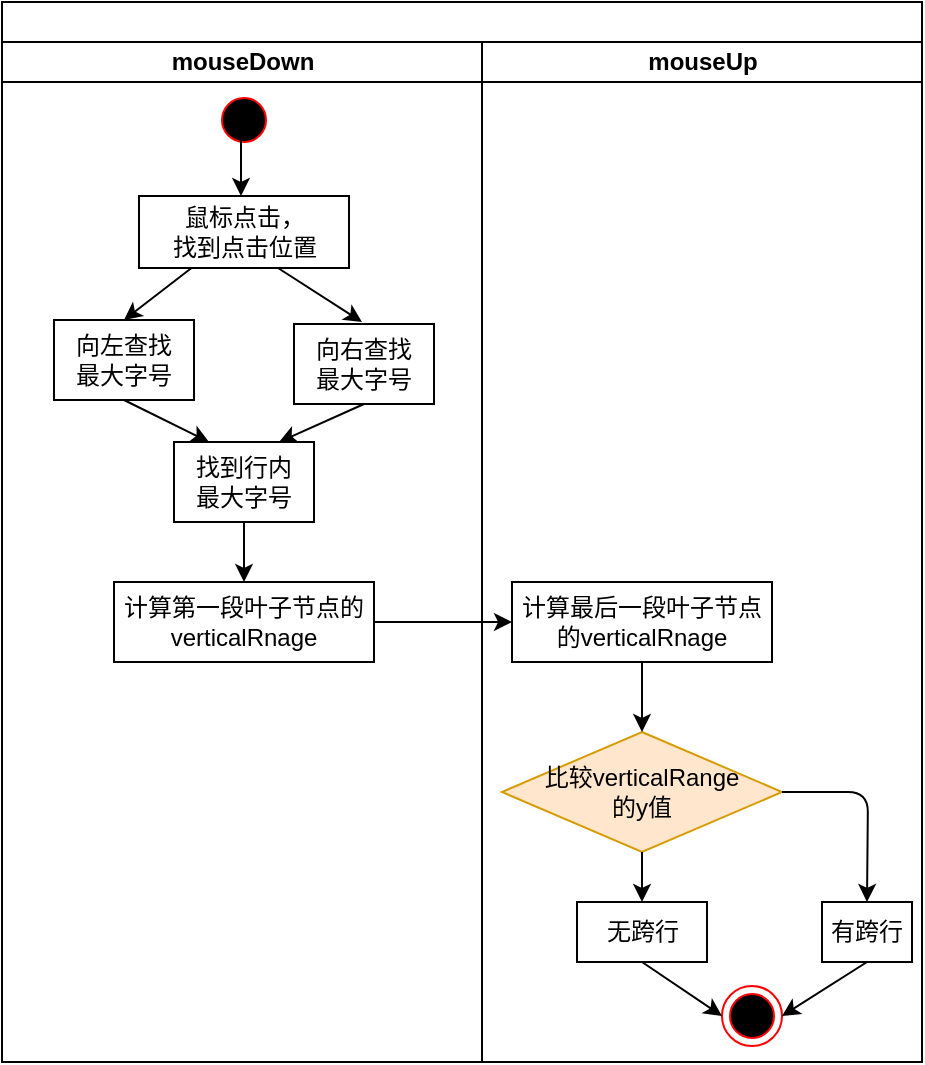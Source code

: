 <mxfile version="14.2.9" type="github"><diagram name="Page-1" id="74e2e168-ea6b-b213-b513-2b3c1d86103e"><mxGraphModel dx="2046" dy="613" grid="1" gridSize="10" guides="1" tooltips="1" connect="1" arrows="1" fold="1" page="1" pageScale="1" pageWidth="1100" pageHeight="850" background="#ffffff" math="0" shadow="0"><root><mxCell id="0"/><mxCell id="1" parent="0"/><mxCell id="77e6c97f196da883-1" value="" style="swimlane;html=1;childLayout=stackLayout;startSize=20;rounded=0;shadow=0;labelBackgroundColor=none;strokeWidth=1;fontFamily=Verdana;fontSize=8;align=center;" parent="1" vertex="1"><mxGeometry x="-100" y="60" width="460" height="530" as="geometry"><mxRectangle x="-100" y="60" width="50" height="40" as="alternateBounds"/></mxGeometry></mxCell><mxCell id="77e6c97f196da883-2" value="mouseDown" style="swimlane;html=1;startSize=20;" parent="77e6c97f196da883-1" vertex="1"><mxGeometry y="20" width="240" height="510" as="geometry"/></mxCell><mxCell id="PQoSDD-P5ObZzlgW1D2J-2" value="" style="ellipse;html=1;shape=startState;fillColor=#000000;strokeColor=#ff0000;" vertex="1" parent="77e6c97f196da883-2"><mxGeometry x="106" y="24" width="30" height="30" as="geometry"/></mxCell><mxCell id="PQoSDD-P5ObZzlgW1D2J-5" value="鼠标点击，&lt;br&gt;找到点击位置" style="rounded=0;whiteSpace=wrap;html=1;" vertex="1" parent="77e6c97f196da883-2"><mxGeometry x="68.5" y="77" width="105" height="36" as="geometry"/></mxCell><mxCell id="PQoSDD-P5ObZzlgW1D2J-7" value="向左查找&lt;br&gt;最大字号" style="rounded=0;whiteSpace=wrap;html=1;" vertex="1" parent="77e6c97f196da883-2"><mxGeometry x="26" y="139" width="70" height="40" as="geometry"/></mxCell><mxCell id="PQoSDD-P5ObZzlgW1D2J-8" value="向右查找&lt;br&gt;最大字号" style="rounded=0;whiteSpace=wrap;html=1;" vertex="1" parent="77e6c97f196da883-2"><mxGeometry x="146" y="141" width="70" height="40" as="geometry"/></mxCell><mxCell id="PQoSDD-P5ObZzlgW1D2J-9" value="找到行内&lt;br&gt;最大字号" style="rounded=0;whiteSpace=wrap;html=1;" vertex="1" parent="77e6c97f196da883-2"><mxGeometry x="86" y="200" width="70" height="40" as="geometry"/></mxCell><mxCell id="PQoSDD-P5ObZzlgW1D2J-19" value="计算第一段叶子节点的verticalRnage" style="rounded=0;whiteSpace=wrap;html=1;" vertex="1" parent="77e6c97f196da883-2"><mxGeometry x="56" y="270" width="130" height="40" as="geometry"/></mxCell><mxCell id="PQoSDD-P5ObZzlgW1D2J-32" value="" style="endArrow=classic;html=1;" edge="1" parent="77e6c97f196da883-2"><mxGeometry width="50" height="50" relative="1" as="geometry"><mxPoint x="119.5" y="47" as="sourcePoint"/><mxPoint x="119.5" y="77" as="targetPoint"/></mxGeometry></mxCell><mxCell id="PQoSDD-P5ObZzlgW1D2J-34" value="" style="endArrow=classic;html=1;exitX=0.25;exitY=1;exitDx=0;exitDy=0;entryX=0.5;entryY=0;entryDx=0;entryDy=0;" edge="1" parent="77e6c97f196da883-2" source="PQoSDD-P5ObZzlgW1D2J-5" target="PQoSDD-P5ObZzlgW1D2J-7"><mxGeometry width="50" height="50" relative="1" as="geometry"><mxPoint x="180" y="260" as="sourcePoint"/><mxPoint x="230" y="210" as="targetPoint"/></mxGeometry></mxCell><mxCell id="PQoSDD-P5ObZzlgW1D2J-35" value="" style="endArrow=classic;html=1;exitX=0.5;exitY=1;exitDx=0;exitDy=0;entryX=0.25;entryY=0;entryDx=0;entryDy=0;" edge="1" parent="77e6c97f196da883-2" source="PQoSDD-P5ObZzlgW1D2J-7" target="PQoSDD-P5ObZzlgW1D2J-9"><mxGeometry width="50" height="50" relative="1" as="geometry"><mxPoint x="180" y="260" as="sourcePoint"/><mxPoint x="230" y="210" as="targetPoint"/></mxGeometry></mxCell><mxCell id="PQoSDD-P5ObZzlgW1D2J-36" value="" style="endArrow=classic;html=1;exitX=0.5;exitY=1;exitDx=0;exitDy=0;entryX=0.75;entryY=0;entryDx=0;entryDy=0;" edge="1" parent="77e6c97f196da883-2" source="PQoSDD-P5ObZzlgW1D2J-8" target="PQoSDD-P5ObZzlgW1D2J-9"><mxGeometry width="50" height="50" relative="1" as="geometry"><mxPoint x="180" y="260" as="sourcePoint"/><mxPoint x="230" y="210" as="targetPoint"/></mxGeometry></mxCell><mxCell id="PQoSDD-P5ObZzlgW1D2J-37" value="" style="endArrow=classic;html=1;exitX=0.5;exitY=1;exitDx=0;exitDy=0;entryX=0.5;entryY=0;entryDx=0;entryDy=0;" edge="1" parent="77e6c97f196da883-2" source="PQoSDD-P5ObZzlgW1D2J-9" target="PQoSDD-P5ObZzlgW1D2J-19"><mxGeometry width="50" height="50" relative="1" as="geometry"><mxPoint x="180" y="260" as="sourcePoint"/><mxPoint x="230" y="210" as="targetPoint"/></mxGeometry></mxCell><mxCell id="77e6c97f196da883-3" value="mouseUp" style="swimlane;html=1;startSize=20;" parent="77e6c97f196da883-1" vertex="1"><mxGeometry x="240" y="20" width="220" height="510" as="geometry"/></mxCell><mxCell id="PQoSDD-P5ObZzlgW1D2J-20" value="计算最后一段叶子节点的verticalRnage" style="rounded=0;whiteSpace=wrap;html=1;" vertex="1" parent="77e6c97f196da883-3"><mxGeometry x="15" y="270" width="130" height="40" as="geometry"/></mxCell><mxCell id="PQoSDD-P5ObZzlgW1D2J-23" value="&lt;span&gt;比较verticalRange&lt;br&gt;的y值&lt;/span&gt;" style="rhombus;whiteSpace=wrap;html=1;fillColor=#ffe6cc;strokeColor=#d79b00;" vertex="1" parent="77e6c97f196da883-3"><mxGeometry x="10" y="345" width="140" height="60" as="geometry"/></mxCell><mxCell id="PQoSDD-P5ObZzlgW1D2J-24" value="有跨行" style="rounded=0;whiteSpace=wrap;html=1;" vertex="1" parent="77e6c97f196da883-3"><mxGeometry x="170" y="430" width="45" height="30" as="geometry"/></mxCell><mxCell id="PQoSDD-P5ObZzlgW1D2J-25" value="无跨行" style="rounded=0;whiteSpace=wrap;html=1;" vertex="1" parent="77e6c97f196da883-3"><mxGeometry x="47.5" y="430" width="65" height="30" as="geometry"/></mxCell><mxCell id="PQoSDD-P5ObZzlgW1D2J-27" value="" style="ellipse;html=1;shape=endState;fillColor=#000000;strokeColor=#ff0000;" vertex="1" parent="77e6c97f196da883-3"><mxGeometry x="120" y="472" width="30" height="30" as="geometry"/></mxCell><mxCell id="PQoSDD-P5ObZzlgW1D2J-39" value="" style="endArrow=classic;html=1;exitX=0.5;exitY=1;exitDx=0;exitDy=0;" edge="1" parent="77e6c97f196da883-3" source="PQoSDD-P5ObZzlgW1D2J-20" target="PQoSDD-P5ObZzlgW1D2J-23"><mxGeometry width="50" height="50" relative="1" as="geometry"><mxPoint x="-60" y="260" as="sourcePoint"/><mxPoint x="-10" y="210" as="targetPoint"/></mxGeometry></mxCell><mxCell id="PQoSDD-P5ObZzlgW1D2J-42" value="" style="endArrow=classic;html=1;entryX=0.5;entryY=0;entryDx=0;entryDy=0;exitX=1;exitY=0.5;exitDx=0;exitDy=0;" edge="1" parent="77e6c97f196da883-3" source="PQoSDD-P5ObZzlgW1D2J-23" target="PQoSDD-P5ObZzlgW1D2J-24"><mxGeometry width="50" height="50" relative="1" as="geometry"><mxPoint x="-60" y="260" as="sourcePoint"/><mxPoint x="-10" y="210" as="targetPoint"/><Array as="points"><mxPoint x="193" y="375"/></Array></mxGeometry></mxCell><mxCell id="PQoSDD-P5ObZzlgW1D2J-46" value="" style="endArrow=classic;html=1;entryX=0.5;entryY=0;entryDx=0;entryDy=0;exitX=0.5;exitY=1;exitDx=0;exitDy=0;" edge="1" parent="77e6c97f196da883-3" source="PQoSDD-P5ObZzlgW1D2J-23" target="PQoSDD-P5ObZzlgW1D2J-25"><mxGeometry width="50" height="50" relative="1" as="geometry"><mxPoint x="80" y="410" as="sourcePoint"/><mxPoint x="-10" y="210" as="targetPoint"/></mxGeometry></mxCell><mxCell id="PQoSDD-P5ObZzlgW1D2J-47" value="" style="endArrow=classic;html=1;entryX=1;entryY=0.5;entryDx=0;entryDy=0;exitX=0.5;exitY=1;exitDx=0;exitDy=0;" edge="1" parent="77e6c97f196da883-3" source="PQoSDD-P5ObZzlgW1D2J-24" target="PQoSDD-P5ObZzlgW1D2J-27"><mxGeometry width="50" height="50" relative="1" as="geometry"><mxPoint x="-60" y="260" as="sourcePoint"/><mxPoint x="-10" y="210" as="targetPoint"/></mxGeometry></mxCell><mxCell id="PQoSDD-P5ObZzlgW1D2J-48" value="" style="endArrow=classic;html=1;entryX=0;entryY=0.5;entryDx=0;entryDy=0;exitX=0.5;exitY=1;exitDx=0;exitDy=0;" edge="1" parent="77e6c97f196da883-3" source="PQoSDD-P5ObZzlgW1D2J-25" target="PQoSDD-P5ObZzlgW1D2J-27"><mxGeometry width="50" height="50" relative="1" as="geometry"><mxPoint x="-60" y="260" as="sourcePoint"/><mxPoint x="-10" y="210" as="targetPoint"/></mxGeometry></mxCell><mxCell id="PQoSDD-P5ObZzlgW1D2J-38" value="" style="endArrow=classic;html=1;exitX=1;exitY=0.5;exitDx=0;exitDy=0;entryX=0;entryY=0.5;entryDx=0;entryDy=0;" edge="1" parent="77e6c97f196da883-1" source="PQoSDD-P5ObZzlgW1D2J-19" target="PQoSDD-P5ObZzlgW1D2J-20"><mxGeometry width="50" height="50" relative="1" as="geometry"><mxPoint x="180" y="280" as="sourcePoint"/><mxPoint x="230" y="230" as="targetPoint"/></mxGeometry></mxCell><mxCell id="PQoSDD-P5ObZzlgW1D2J-33" value="" style="endArrow=classic;html=1;exitX=0.662;exitY=1;exitDx=0;exitDy=0;exitPerimeter=0;" edge="1" parent="1" source="PQoSDD-P5ObZzlgW1D2J-5"><mxGeometry width="50" height="50" relative="1" as="geometry"><mxPoint x="110" y="270" as="sourcePoint"/><mxPoint x="80" y="220" as="targetPoint"/></mxGeometry></mxCell></root></mxGraphModel></diagram></mxfile>
